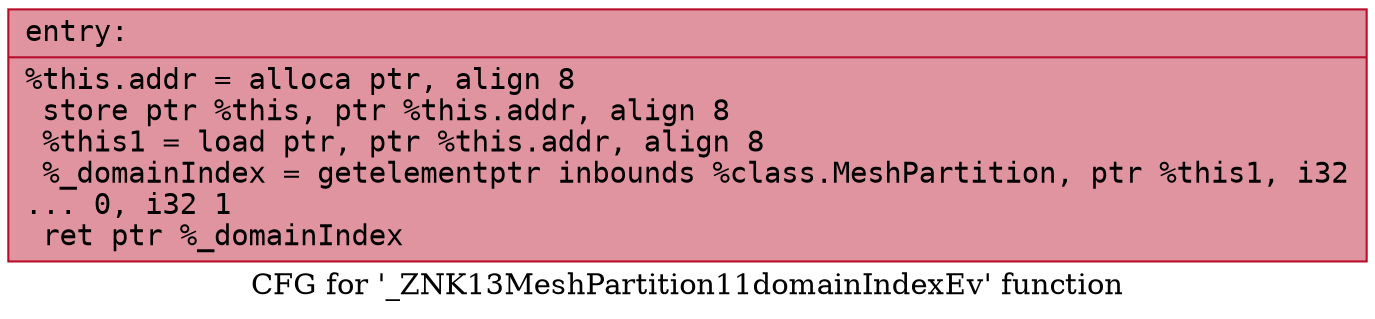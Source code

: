 digraph "CFG for '_ZNK13MeshPartition11domainIndexEv' function" {
	label="CFG for '_ZNK13MeshPartition11domainIndexEv' function";

	Node0x55dfe4b8b380 [shape=record,color="#b70d28ff", style=filled, fillcolor="#b70d2870" fontname="Courier",label="{entry:\l|  %this.addr = alloca ptr, align 8\l  store ptr %this, ptr %this.addr, align 8\l  %this1 = load ptr, ptr %this.addr, align 8\l  %_domainIndex = getelementptr inbounds %class.MeshPartition, ptr %this1, i32\l... 0, i32 1\l  ret ptr %_domainIndex\l}"];
}

